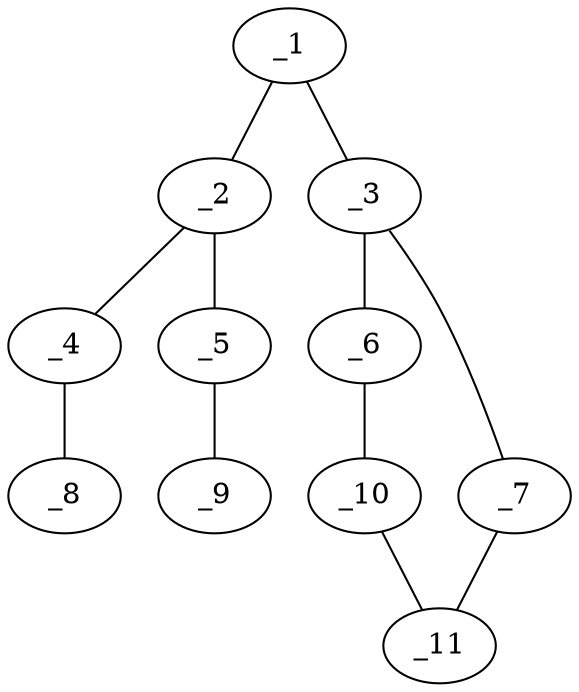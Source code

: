 graph molid172262 {
	_1	 [charge=0,
		chem=1,
		symbol="C  ",
		x="2.809",
		y="0.0194"];
	_2	 [charge=0,
		chem=1,
		symbol="C  ",
		x="3.6751",
		y="0.5194"];
	_1 -- _2	 [valence=2];
	_3	 [charge=0,
		chem=4,
		symbol="N  ",
		x="2.809",
		y="-0.9806"];
	_1 -- _3	 [valence=1];
	_4	 [charge=0,
		chem=1,
		symbol="C  ",
		x="3.6751",
		y="1.5194"];
	_2 -- _4	 [valence=1];
	_5	 [charge=0,
		chem=1,
		symbol="C  ",
		x="4.5411",
		y="0.0194"];
	_2 -- _5	 [valence=1];
	_6	 [charge=0,
		chem=1,
		symbol="C  ",
		x=2,
		y="-1.5684"];
	_3 -- _6	 [valence=1];
	_7	 [charge=0,
		chem=1,
		symbol="C  ",
		x="3.618",
		y="-1.5684"];
	_3 -- _7	 [valence=1];
	_8	 [charge=0,
		chem=4,
		symbol="N  ",
		x="3.6751",
		y="2.5194"];
	_4 -- _8	 [valence=3];
	_9	 [charge=0,
		chem=4,
		symbol="N  ",
		x="5.4071",
		y="-0.4806"];
	_5 -- _9	 [valence=3];
	_10	 [charge=0,
		chem=1,
		symbol="C  ",
		x="2.309",
		y="-2.5194"];
	_6 -- _10	 [valence=1];
	_11	 [charge=0,
		chem=1,
		symbol="C  ",
		x="3.309",
		y="-2.5194"];
	_7 -- _11	 [valence=1];
	_10 -- _11	 [valence=1];
}

